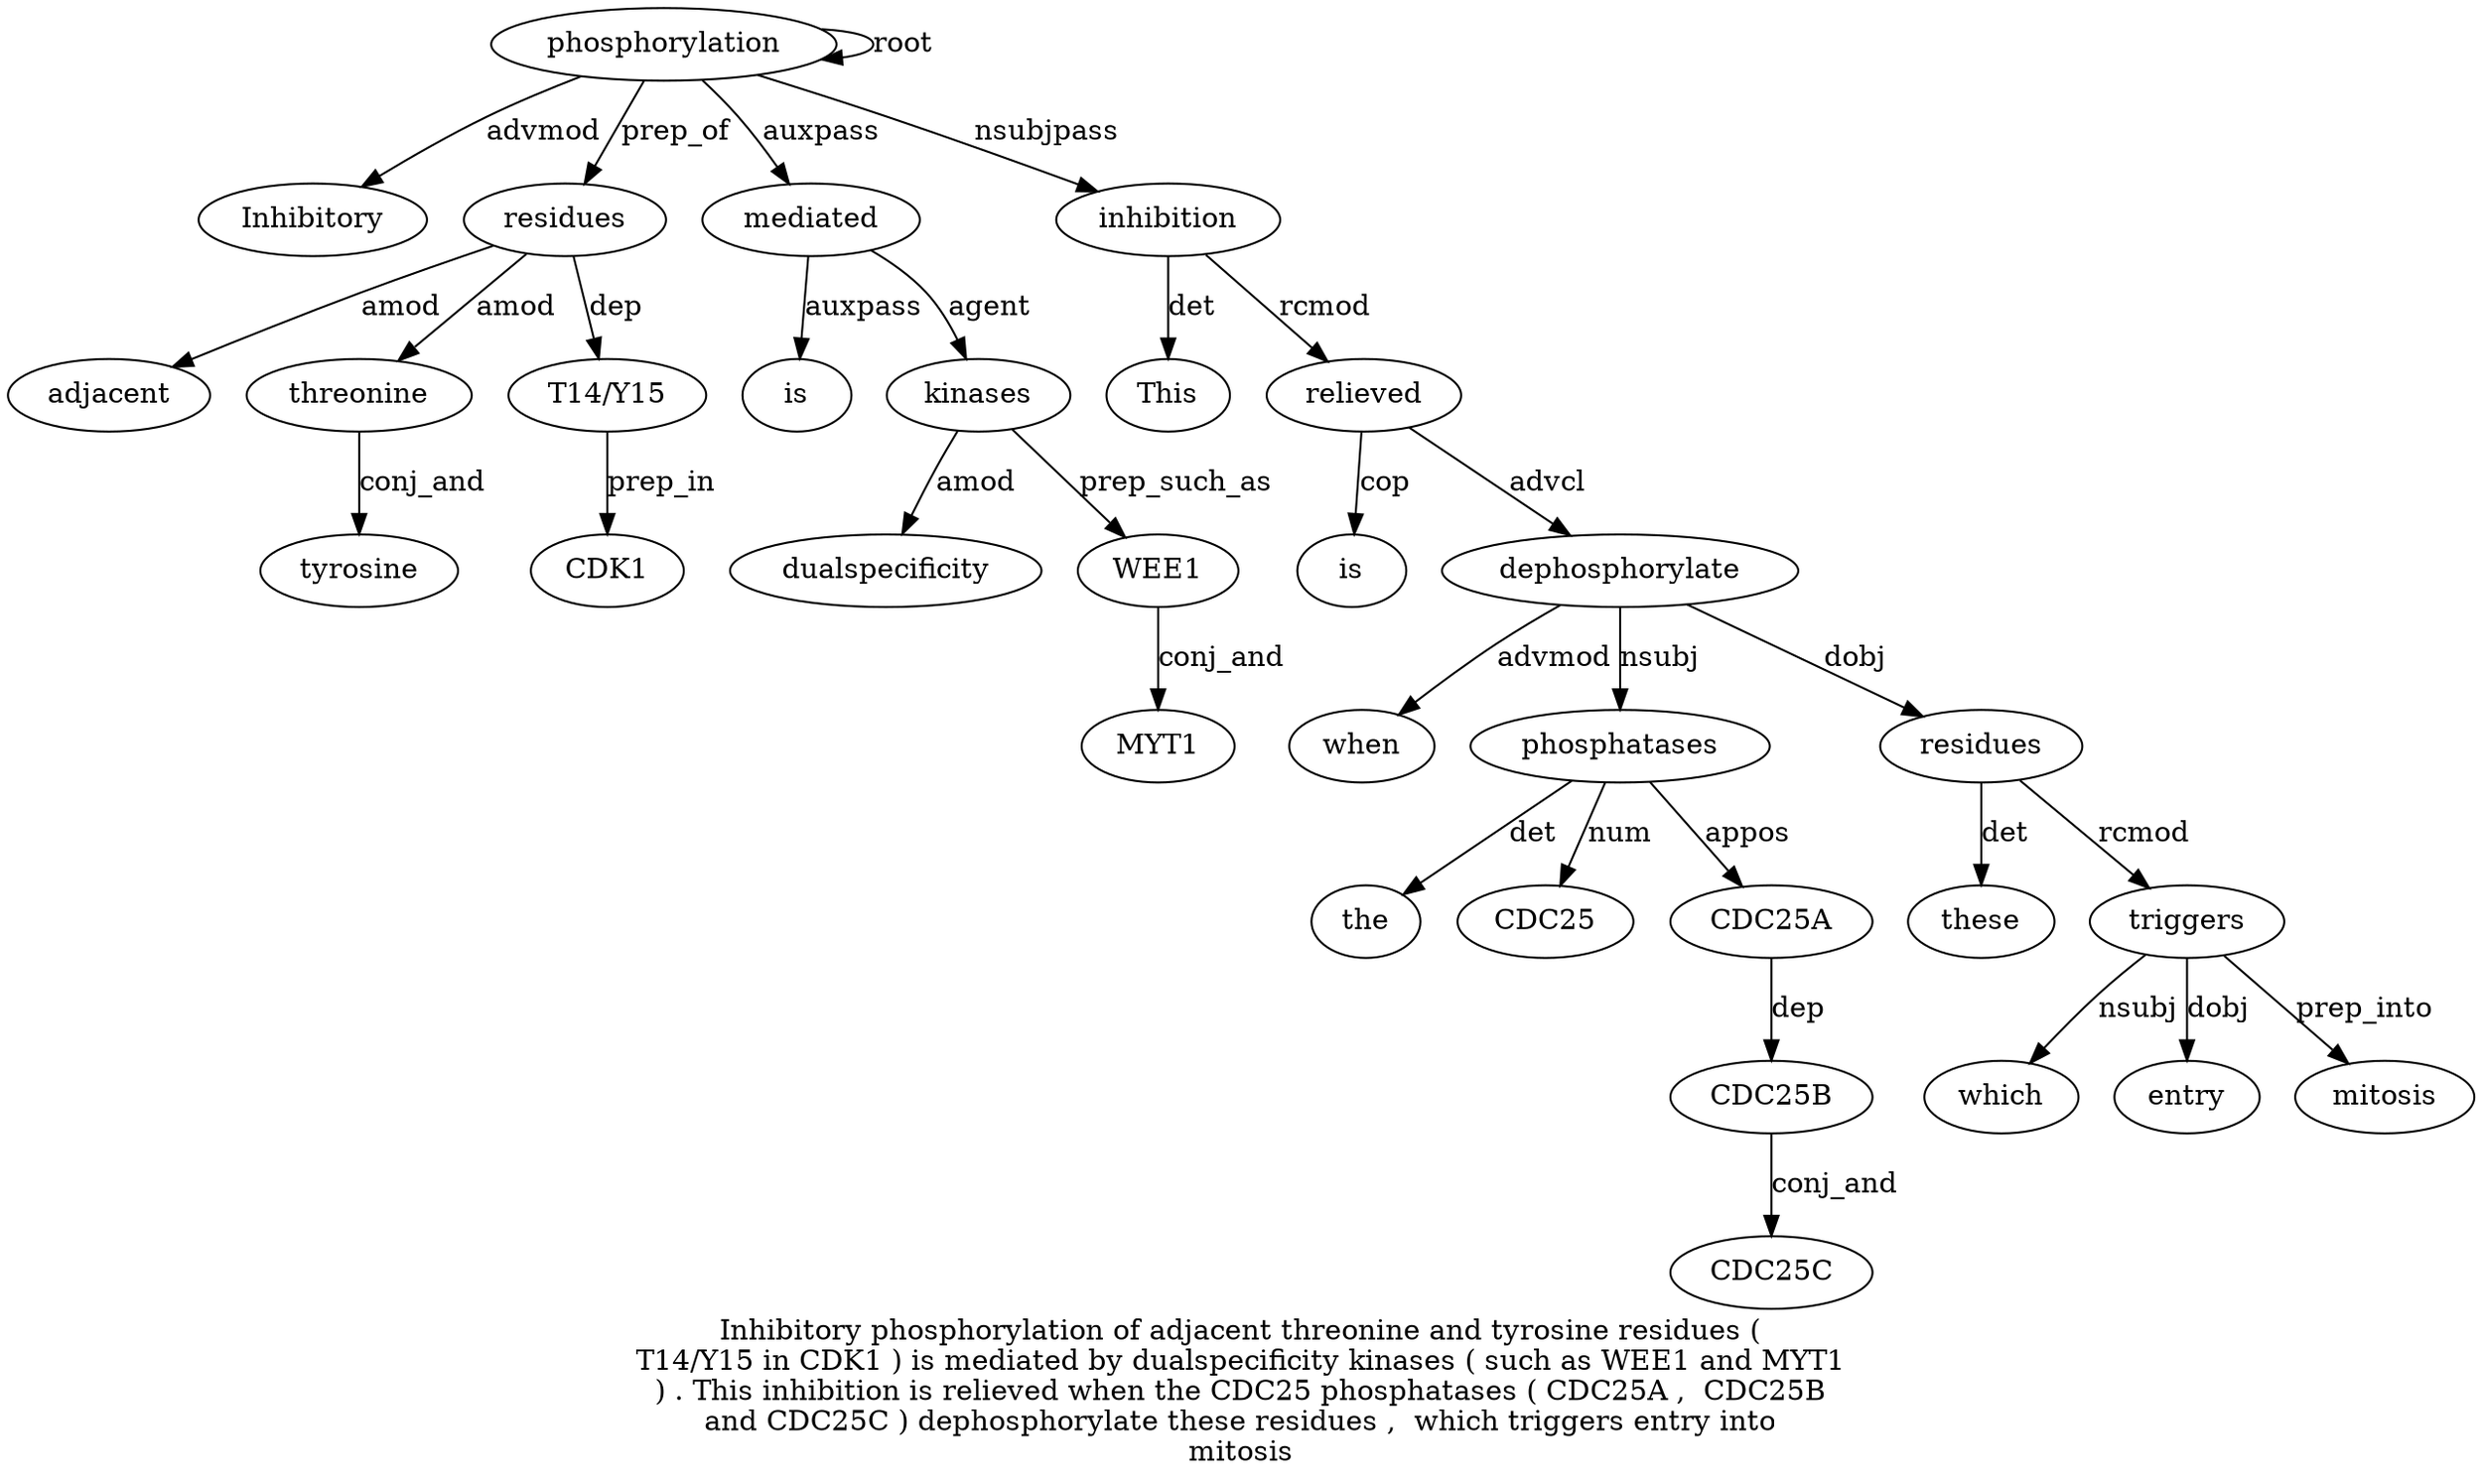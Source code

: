 digraph "Inhibitory phosphorylation of adjacent threonine and tyrosine residues ( T14/Y15 in CDK1 ) is mediated by dualspecificity kinases ( such as WEE1 and MYT1 ) . This inhibition is relieved when the CDC25 phosphatases ( CDC25A ,  CDC25B and CDC25C ) dephosphorylate these residues ,  which triggers entry into mitosis" {
label="Inhibitory phosphorylation of adjacent threonine and tyrosine residues (
T14/Y15 in CDK1 ) is mediated by dualspecificity kinases ( such as WEE1 and MYT1
) . This inhibition is relieved when the CDC25 phosphatases ( CDC25A ,  CDC25B
and CDC25C ) dephosphorylate these residues ,  which triggers entry into
mitosis";
phosphorylation2 [style=filled, fillcolor=white, label=phosphorylation];
Inhibitory1 [style=filled, fillcolor=white, label=Inhibitory];
phosphorylation2 -> Inhibitory1  [label=advmod];
phosphorylation2 -> phosphorylation2  [label=root];
residues8 [style=filled, fillcolor=white, label=residues];
adjacent4 [style=filled, fillcolor=white, label=adjacent];
residues8 -> adjacent4  [label=amod];
threonine5 [style=filled, fillcolor=white, label=threonine];
residues8 -> threonine5  [label=amod];
tyrosine7 [style=filled, fillcolor=white, label=tyrosine];
threonine5 -> tyrosine7  [label=conj_and];
phosphorylation2 -> residues8  [label=prep_of];
"T14/Y1510" [style=filled, fillcolor=white, label="T14/Y15"];
residues8 -> "T14/Y1510"  [label=dep];
CDK112 [style=filled, fillcolor=white, label=CDK1];
"T14/Y1510" -> CDK112  [label=prep_in];
mediated15 [style=filled, fillcolor=white, label=mediated];
is14 [style=filled, fillcolor=white, label=is];
mediated15 -> is14  [label=auxpass];
phosphorylation2 -> mediated15  [label=auxpass];
kinases18 [style=filled, fillcolor=white, label=kinases];
dualspecificity17 [style=filled, fillcolor=white, label=dualspecificity];
kinases18 -> dualspecificity17  [label=amod];
mediated15 -> kinases18  [label=agent];
WEE122 [style=filled, fillcolor=white, label=WEE1];
kinases18 -> WEE122  [label=prep_such_as];
MYT124 [style=filled, fillcolor=white, label=MYT1];
WEE122 -> MYT124  [label=conj_and];
inhibition28 [style=filled, fillcolor=white, label=inhibition];
This27 [style=filled, fillcolor=white, label=This];
inhibition28 -> This27  [label=det];
phosphorylation2 -> inhibition28  [label=nsubjpass];
relieved30 [style=filled, fillcolor=white, label=relieved];
is29 [style=filled, fillcolor=white, label=is];
relieved30 -> is29  [label=cop];
inhibition28 -> relieved30  [label=rcmod];
dephosphorylate42 [style=filled, fillcolor=white, label=dephosphorylate];
when31 [style=filled, fillcolor=white, label=when];
dephosphorylate42 -> when31  [label=advmod];
phosphatases34 [style=filled, fillcolor=white, label=phosphatases];
the32 [style=filled, fillcolor=white, label=the];
phosphatases34 -> the32  [label=det];
CDC2533 [style=filled, fillcolor=white, label=CDC25];
phosphatases34 -> CDC2533  [label=num];
dephosphorylate42 -> phosphatases34  [label=nsubj];
CDC25A36 [style=filled, fillcolor=white, label=CDC25A];
phosphatases34 -> CDC25A36  [label=appos];
CDC25B38 [style=filled, fillcolor=white, label=CDC25B];
CDC25A36 -> CDC25B38  [label=dep];
CDC25C40 [style=filled, fillcolor=white, label=CDC25C];
CDC25B38 -> CDC25C40  [label=conj_and];
relieved30 -> dephosphorylate42  [label=advcl];
residues44 [style=filled, fillcolor=white, label=residues];
these43 [style=filled, fillcolor=white, label=these];
residues44 -> these43  [label=det];
dephosphorylate42 -> residues44  [label=dobj];
triggers47 [style=filled, fillcolor=white, label=triggers];
which46 [style=filled, fillcolor=white, label=which];
triggers47 -> which46  [label=nsubj];
residues44 -> triggers47  [label=rcmod];
entry48 [style=filled, fillcolor=white, label=entry];
triggers47 -> entry48  [label=dobj];
mitosis50 [style=filled, fillcolor=white, label=mitosis];
triggers47 -> mitosis50  [label=prep_into];
}

